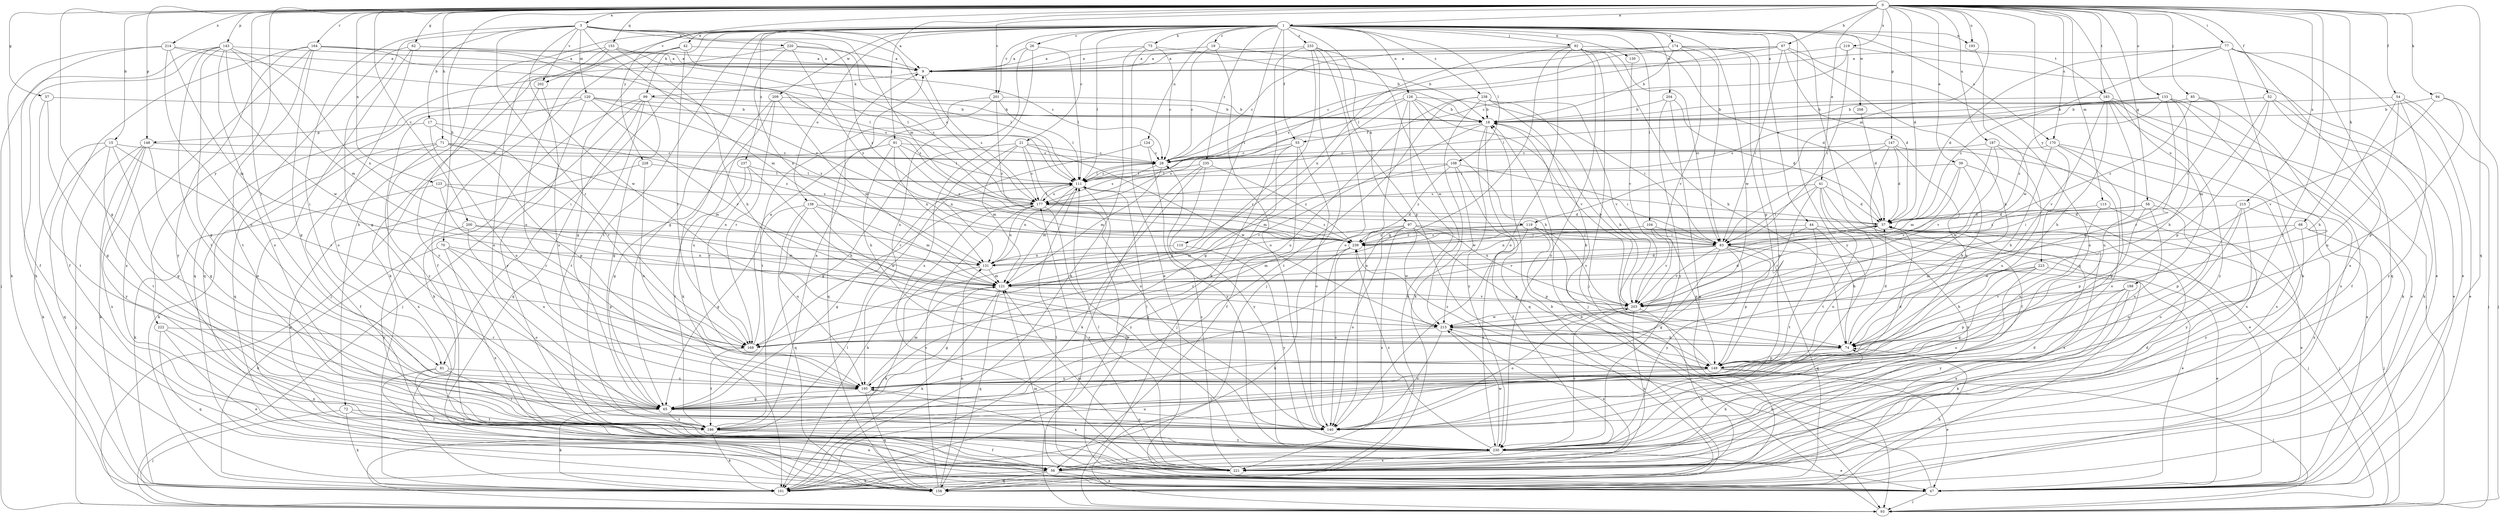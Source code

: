 strict digraph  {
0;
1;
3;
9;
15;
17;
18;
19;
21;
26;
28;
37;
39;
41;
42;
44;
47;
52;
54;
55;
56;
57;
58;
62;
65;
67;
68;
70;
71;
72;
73;
74;
77;
81;
83;
85;
91;
92;
93;
94;
97;
99;
101;
104;
108;
110;
111;
113;
119;
120;
121;
123;
124;
126;
130;
131;
133;
138;
140;
143;
147;
148;
149;
153;
158;
164;
168;
170;
174;
177;
183;
186;
187;
188;
193;
195;
200;
201;
202;
203;
204;
208;
209;
213;
214;
215;
219;
220;
221;
222;
223;
228;
230;
233;
235;
237;
238;
239;
0 -> 1  [label=a];
0 -> 3  [label=a];
0 -> 15  [label=b];
0 -> 37  [label=d];
0 -> 39  [label=e];
0 -> 41  [label=e];
0 -> 52  [label=f];
0 -> 54  [label=f];
0 -> 57  [label=g];
0 -> 58  [label=g];
0 -> 62  [label=g];
0 -> 65  [label=g];
0 -> 67  [label=h];
0 -> 68  [label=h];
0 -> 70  [label=h];
0 -> 71  [label=h];
0 -> 77  [label=i];
0 -> 81  [label=i];
0 -> 85  [label=j];
0 -> 91  [label=j];
0 -> 94  [label=k];
0 -> 113  [label=m];
0 -> 119  [label=m];
0 -> 123  [label=n];
0 -> 133  [label=o];
0 -> 143  [label=p];
0 -> 147  [label=p];
0 -> 148  [label=p];
0 -> 153  [label=q];
0 -> 158  [label=q];
0 -> 164  [label=r];
0 -> 170  [label=s];
0 -> 183  [label=t];
0 -> 187  [label=u];
0 -> 188  [label=u];
0 -> 193  [label=u];
0 -> 200  [label=v];
0 -> 201  [label=v];
0 -> 214  [label=x];
0 -> 215  [label=x];
0 -> 219  [label=x];
0 -> 222  [label=y];
0 -> 223  [label=y];
0 -> 228  [label=y];
0 -> 230  [label=y];
1 -> 19  [label=c];
1 -> 21  [label=c];
1 -> 26  [label=c];
1 -> 42  [label=e];
1 -> 44  [label=e];
1 -> 55  [label=f];
1 -> 65  [label=g];
1 -> 72  [label=h];
1 -> 73  [label=h];
1 -> 81  [label=i];
1 -> 92  [label=j];
1 -> 97  [label=k];
1 -> 99  [label=k];
1 -> 104  [label=l];
1 -> 108  [label=l];
1 -> 110  [label=l];
1 -> 111  [label=l];
1 -> 124  [label=n];
1 -> 126  [label=n];
1 -> 130  [label=n];
1 -> 138  [label=o];
1 -> 158  [label=q];
1 -> 170  [label=s];
1 -> 174  [label=s];
1 -> 183  [label=t];
1 -> 186  [label=t];
1 -> 193  [label=u];
1 -> 201  [label=v];
1 -> 202  [label=v];
1 -> 204  [label=w];
1 -> 208  [label=w];
1 -> 209  [label=w];
1 -> 213  [label=w];
1 -> 230  [label=y];
1 -> 233  [label=z];
1 -> 235  [label=z];
1 -> 237  [label=z];
1 -> 238  [label=z];
3 -> 9  [label=a];
3 -> 17  [label=b];
3 -> 65  [label=g];
3 -> 81  [label=i];
3 -> 119  [label=m];
3 -> 120  [label=m];
3 -> 121  [label=m];
3 -> 168  [label=r];
3 -> 177  [label=s];
3 -> 202  [label=v];
3 -> 213  [label=w];
3 -> 220  [label=x];
3 -> 239  [label=z];
9 -> 99  [label=k];
9 -> 177  [label=s];
15 -> 28  [label=c];
15 -> 65  [label=g];
15 -> 101  [label=k];
15 -> 158  [label=q];
15 -> 168  [label=r];
15 -> 186  [label=t];
17 -> 148  [label=p];
17 -> 168  [label=r];
17 -> 195  [label=u];
17 -> 239  [label=z];
18 -> 55  [label=f];
18 -> 158  [label=q];
18 -> 168  [label=r];
18 -> 230  [label=y];
19 -> 9  [label=a];
19 -> 18  [label=b];
19 -> 28  [label=c];
19 -> 140  [label=o];
21 -> 28  [label=c];
21 -> 65  [label=g];
21 -> 121  [label=m];
21 -> 131  [label=n];
21 -> 140  [label=o];
21 -> 177  [label=s];
21 -> 213  [label=w];
26 -> 9  [label=a];
26 -> 111  [label=l];
26 -> 195  [label=u];
26 -> 221  [label=x];
28 -> 111  [label=l];
28 -> 121  [label=m];
28 -> 177  [label=s];
37 -> 93  [label=j];
37 -> 111  [label=l];
37 -> 221  [label=x];
37 -> 239  [label=z];
39 -> 47  [label=e];
39 -> 74  [label=h];
39 -> 111  [label=l];
39 -> 121  [label=m];
39 -> 203  [label=v];
41 -> 37  [label=d];
41 -> 83  [label=i];
41 -> 140  [label=o];
41 -> 168  [label=r];
41 -> 177  [label=s];
41 -> 186  [label=t];
41 -> 221  [label=x];
42 -> 9  [label=a];
42 -> 28  [label=c];
42 -> 56  [label=f];
42 -> 65  [label=g];
42 -> 101  [label=k];
42 -> 168  [label=r];
44 -> 74  [label=h];
44 -> 83  [label=i];
44 -> 93  [label=j];
44 -> 186  [label=t];
44 -> 239  [label=z];
47 -> 93  [label=j];
47 -> 111  [label=l];
47 -> 121  [label=m];
47 -> 213  [label=w];
52 -> 18  [label=b];
52 -> 47  [label=e];
52 -> 101  [label=k];
52 -> 121  [label=m];
52 -> 149  [label=p];
52 -> 177  [label=s];
54 -> 18  [label=b];
54 -> 47  [label=e];
54 -> 74  [label=h];
54 -> 93  [label=j];
54 -> 195  [label=u];
54 -> 230  [label=y];
55 -> 28  [label=c];
55 -> 56  [label=f];
55 -> 93  [label=j];
55 -> 140  [label=o];
55 -> 177  [label=s];
56 -> 37  [label=d];
56 -> 47  [label=e];
56 -> 74  [label=h];
56 -> 101  [label=k];
56 -> 158  [label=q];
57 -> 18  [label=b];
57 -> 65  [label=g];
57 -> 186  [label=t];
58 -> 37  [label=d];
58 -> 83  [label=i];
58 -> 140  [label=o];
58 -> 149  [label=p];
58 -> 195  [label=u];
58 -> 239  [label=z];
62 -> 9  [label=a];
62 -> 47  [label=e];
62 -> 140  [label=o];
62 -> 158  [label=q];
62 -> 177  [label=s];
65 -> 101  [label=k];
65 -> 140  [label=o];
65 -> 186  [label=t];
67 -> 9  [label=a];
67 -> 28  [label=c];
67 -> 37  [label=d];
67 -> 74  [label=h];
67 -> 83  [label=i];
67 -> 111  [label=l];
67 -> 140  [label=o];
68 -> 93  [label=j];
68 -> 213  [label=w];
68 -> 230  [label=y];
68 -> 239  [label=z];
70 -> 101  [label=k];
70 -> 131  [label=n];
70 -> 140  [label=o];
70 -> 149  [label=p];
70 -> 221  [label=x];
71 -> 28  [label=c];
71 -> 56  [label=f];
71 -> 101  [label=k];
71 -> 121  [label=m];
71 -> 149  [label=p];
71 -> 221  [label=x];
72 -> 47  [label=e];
72 -> 93  [label=j];
72 -> 101  [label=k];
72 -> 186  [label=t];
73 -> 9  [label=a];
73 -> 18  [label=b];
73 -> 28  [label=c];
73 -> 47  [label=e];
73 -> 101  [label=k];
74 -> 37  [label=d];
74 -> 149  [label=p];
77 -> 9  [label=a];
77 -> 37  [label=d];
77 -> 47  [label=e];
77 -> 101  [label=k];
77 -> 158  [label=q];
77 -> 221  [label=x];
77 -> 239  [label=z];
81 -> 56  [label=f];
81 -> 186  [label=t];
81 -> 195  [label=u];
81 -> 221  [label=x];
83 -> 47  [label=e];
83 -> 65  [label=g];
83 -> 121  [label=m];
83 -> 131  [label=n];
83 -> 149  [label=p];
83 -> 158  [label=q];
83 -> 203  [label=v];
83 -> 230  [label=y];
85 -> 18  [label=b];
85 -> 56  [label=f];
85 -> 83  [label=i];
85 -> 239  [label=z];
91 -> 28  [label=c];
91 -> 65  [label=g];
91 -> 74  [label=h];
91 -> 111  [label=l];
91 -> 131  [label=n];
91 -> 239  [label=z];
92 -> 9  [label=a];
92 -> 37  [label=d];
92 -> 65  [label=g];
92 -> 74  [label=h];
92 -> 83  [label=i];
92 -> 93  [label=j];
92 -> 131  [label=n];
92 -> 140  [label=o];
92 -> 230  [label=y];
93 -> 18  [label=b];
93 -> 111  [label=l];
94 -> 18  [label=b];
94 -> 93  [label=j];
94 -> 149  [label=p];
94 -> 203  [label=v];
97 -> 65  [label=g];
97 -> 83  [label=i];
97 -> 121  [label=m];
97 -> 140  [label=o];
97 -> 149  [label=p];
97 -> 203  [label=v];
97 -> 213  [label=w];
97 -> 221  [label=x];
99 -> 18  [label=b];
99 -> 65  [label=g];
99 -> 93  [label=j];
99 -> 101  [label=k];
99 -> 158  [label=q];
99 -> 186  [label=t];
104 -> 83  [label=i];
104 -> 131  [label=n];
104 -> 149  [label=p];
104 -> 203  [label=v];
108 -> 56  [label=f];
108 -> 83  [label=i];
108 -> 111  [label=l];
108 -> 121  [label=m];
108 -> 213  [label=w];
108 -> 239  [label=z];
110 -> 131  [label=n];
110 -> 230  [label=y];
111 -> 28  [label=c];
111 -> 47  [label=e];
111 -> 121  [label=m];
111 -> 131  [label=n];
111 -> 177  [label=s];
113 -> 37  [label=d];
113 -> 47  [label=e];
113 -> 195  [label=u];
119 -> 83  [label=i];
119 -> 149  [label=p];
119 -> 168  [label=r];
119 -> 203  [label=v];
119 -> 230  [label=y];
119 -> 239  [label=z];
120 -> 18  [label=b];
120 -> 158  [label=q];
120 -> 177  [label=s];
120 -> 195  [label=u];
120 -> 203  [label=v];
120 -> 230  [label=y];
120 -> 239  [label=z];
121 -> 37  [label=d];
121 -> 65  [label=g];
121 -> 101  [label=k];
121 -> 158  [label=q];
121 -> 203  [label=v];
123 -> 101  [label=k];
123 -> 131  [label=n];
123 -> 168  [label=r];
123 -> 177  [label=s];
124 -> 28  [label=c];
124 -> 168  [label=r];
124 -> 230  [label=y];
126 -> 18  [label=b];
126 -> 28  [label=c];
126 -> 65  [label=g];
126 -> 74  [label=h];
126 -> 83  [label=i];
126 -> 101  [label=k];
126 -> 140  [label=o];
126 -> 203  [label=v];
130 -> 203  [label=v];
131 -> 101  [label=k];
131 -> 121  [label=m];
133 -> 18  [label=b];
133 -> 74  [label=h];
133 -> 101  [label=k];
133 -> 111  [label=l];
133 -> 168  [label=r];
133 -> 221  [label=x];
133 -> 239  [label=z];
138 -> 37  [label=d];
138 -> 65  [label=g];
138 -> 121  [label=m];
138 -> 158  [label=q];
138 -> 195  [label=u];
138 -> 213  [label=w];
140 -> 111  [label=l];
140 -> 195  [label=u];
143 -> 9  [label=a];
143 -> 65  [label=g];
143 -> 93  [label=j];
143 -> 101  [label=k];
143 -> 121  [label=m];
143 -> 131  [label=n];
143 -> 140  [label=o];
143 -> 186  [label=t];
143 -> 213  [label=w];
147 -> 28  [label=c];
147 -> 37  [label=d];
147 -> 56  [label=f];
147 -> 83  [label=i];
147 -> 149  [label=p];
147 -> 221  [label=x];
148 -> 28  [label=c];
148 -> 65  [label=g];
148 -> 93  [label=j];
148 -> 101  [label=k];
148 -> 221  [label=x];
148 -> 230  [label=y];
149 -> 18  [label=b];
149 -> 47  [label=e];
149 -> 93  [label=j];
149 -> 186  [label=t];
149 -> 195  [label=u];
149 -> 239  [label=z];
153 -> 9  [label=a];
153 -> 74  [label=h];
153 -> 140  [label=o];
153 -> 177  [label=s];
153 -> 195  [label=u];
153 -> 230  [label=y];
158 -> 18  [label=b];
158 -> 74  [label=h];
158 -> 131  [label=n];
158 -> 177  [label=s];
164 -> 9  [label=a];
164 -> 56  [label=f];
164 -> 65  [label=g];
164 -> 111  [label=l];
164 -> 186  [label=t];
164 -> 221  [label=x];
164 -> 230  [label=y];
164 -> 239  [label=z];
168 -> 9  [label=a];
168 -> 186  [label=t];
170 -> 28  [label=c];
170 -> 47  [label=e];
170 -> 65  [label=g];
170 -> 74  [label=h];
170 -> 221  [label=x];
174 -> 9  [label=a];
174 -> 18  [label=b];
174 -> 28  [label=c];
174 -> 83  [label=i];
174 -> 149  [label=p];
174 -> 177  [label=s];
174 -> 203  [label=v];
174 -> 230  [label=y];
177 -> 37  [label=d];
177 -> 65  [label=g];
177 -> 101  [label=k];
177 -> 111  [label=l];
177 -> 131  [label=n];
177 -> 230  [label=y];
177 -> 239  [label=z];
183 -> 18  [label=b];
183 -> 47  [label=e];
183 -> 74  [label=h];
183 -> 93  [label=j];
183 -> 195  [label=u];
183 -> 203  [label=v];
183 -> 230  [label=y];
186 -> 9  [label=a];
186 -> 56  [label=f];
186 -> 101  [label=k];
186 -> 230  [label=y];
187 -> 28  [label=c];
187 -> 140  [label=o];
187 -> 195  [label=u];
187 -> 203  [label=v];
187 -> 213  [label=w];
188 -> 101  [label=k];
188 -> 149  [label=p];
188 -> 203  [label=v];
188 -> 221  [label=x];
188 -> 230  [label=y];
193 -> 213  [label=w];
195 -> 37  [label=d];
195 -> 65  [label=g];
195 -> 121  [label=m];
195 -> 158  [label=q];
195 -> 221  [label=x];
200 -> 83  [label=i];
200 -> 121  [label=m];
200 -> 195  [label=u];
200 -> 230  [label=y];
201 -> 18  [label=b];
201 -> 111  [label=l];
201 -> 158  [label=q];
201 -> 186  [label=t];
201 -> 239  [label=z];
202 -> 93  [label=j];
202 -> 230  [label=y];
203 -> 18  [label=b];
203 -> 37  [label=d];
203 -> 101  [label=k];
203 -> 140  [label=o];
203 -> 213  [label=w];
203 -> 221  [label=x];
204 -> 18  [label=b];
204 -> 37  [label=d];
204 -> 158  [label=q];
204 -> 230  [label=y];
208 -> 37  [label=d];
209 -> 18  [label=b];
209 -> 101  [label=k];
209 -> 121  [label=m];
209 -> 168  [label=r];
209 -> 195  [label=u];
213 -> 74  [label=h];
213 -> 140  [label=o];
213 -> 168  [label=r];
213 -> 221  [label=x];
214 -> 9  [label=a];
214 -> 56  [label=f];
214 -> 101  [label=k];
214 -> 111  [label=l];
214 -> 121  [label=m];
214 -> 195  [label=u];
215 -> 37  [label=d];
215 -> 140  [label=o];
215 -> 149  [label=p];
215 -> 221  [label=x];
215 -> 230  [label=y];
219 -> 9  [label=a];
219 -> 28  [label=c];
219 -> 47  [label=e];
219 -> 83  [label=i];
220 -> 9  [label=a];
220 -> 111  [label=l];
220 -> 131  [label=n];
220 -> 158  [label=q];
220 -> 239  [label=z];
221 -> 28  [label=c];
221 -> 37  [label=d];
221 -> 111  [label=l];
221 -> 121  [label=m];
221 -> 177  [label=s];
222 -> 47  [label=e];
222 -> 158  [label=q];
222 -> 168  [label=r];
222 -> 221  [label=x];
223 -> 47  [label=e];
223 -> 65  [label=g];
223 -> 74  [label=h];
223 -> 121  [label=m];
223 -> 140  [label=o];
228 -> 47  [label=e];
228 -> 111  [label=l];
228 -> 195  [label=u];
230 -> 47  [label=e];
230 -> 56  [label=f];
230 -> 203  [label=v];
230 -> 213  [label=w];
230 -> 221  [label=x];
230 -> 239  [label=z];
233 -> 9  [label=a];
233 -> 93  [label=j];
233 -> 101  [label=k];
233 -> 140  [label=o];
233 -> 149  [label=p];
233 -> 168  [label=r];
233 -> 213  [label=w];
235 -> 93  [label=j];
235 -> 101  [label=k];
235 -> 111  [label=l];
235 -> 230  [label=y];
235 -> 239  [label=z];
237 -> 74  [label=h];
237 -> 111  [label=l];
237 -> 168  [label=r];
237 -> 186  [label=t];
238 -> 18  [label=b];
238 -> 74  [label=h];
238 -> 93  [label=j];
238 -> 101  [label=k];
238 -> 186  [label=t];
238 -> 195  [label=u];
238 -> 203  [label=v];
239 -> 101  [label=k];
239 -> 131  [label=n];
239 -> 140  [label=o];
}
